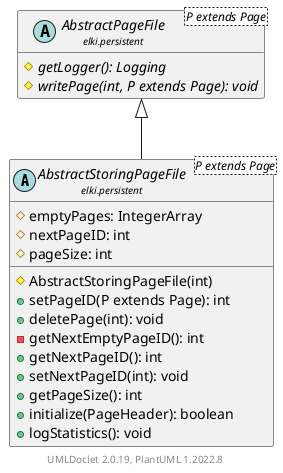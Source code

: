 @startuml
    remove .*\.(Instance|Par|Parameterizer|Factory)$
    set namespaceSeparator none
    hide empty fields
    hide empty methods

    abstract class "<size:14>AbstractStoringPageFile\n<size:10>elki.persistent" as elki.persistent.AbstractStoringPageFile<P extends Page> [[AbstractStoringPageFile.html]] {
        #emptyPages: IntegerArray
        #nextPageID: int
        #pageSize: int
        #AbstractStoringPageFile(int)
        +setPageID(P extends Page): int
        +deletePage(int): void
        -getNextEmptyPageID(): int
        +getNextPageID(): int
        +setNextPageID(int): void
        +getPageSize(): int
        +initialize(PageHeader): boolean
        +logStatistics(): void
    }

    abstract class "<size:14>AbstractPageFile\n<size:10>elki.persistent" as elki.persistent.AbstractPageFile<P extends Page> [[AbstractPageFile.html]] {
        {abstract} #getLogger(): Logging
        {abstract} #writePage(int, P extends Page): void
    }

    elki.persistent.AbstractPageFile <|-- elki.persistent.AbstractStoringPageFile

    center footer UMLDoclet 2.0.19, PlantUML 1.2022.8
@enduml
